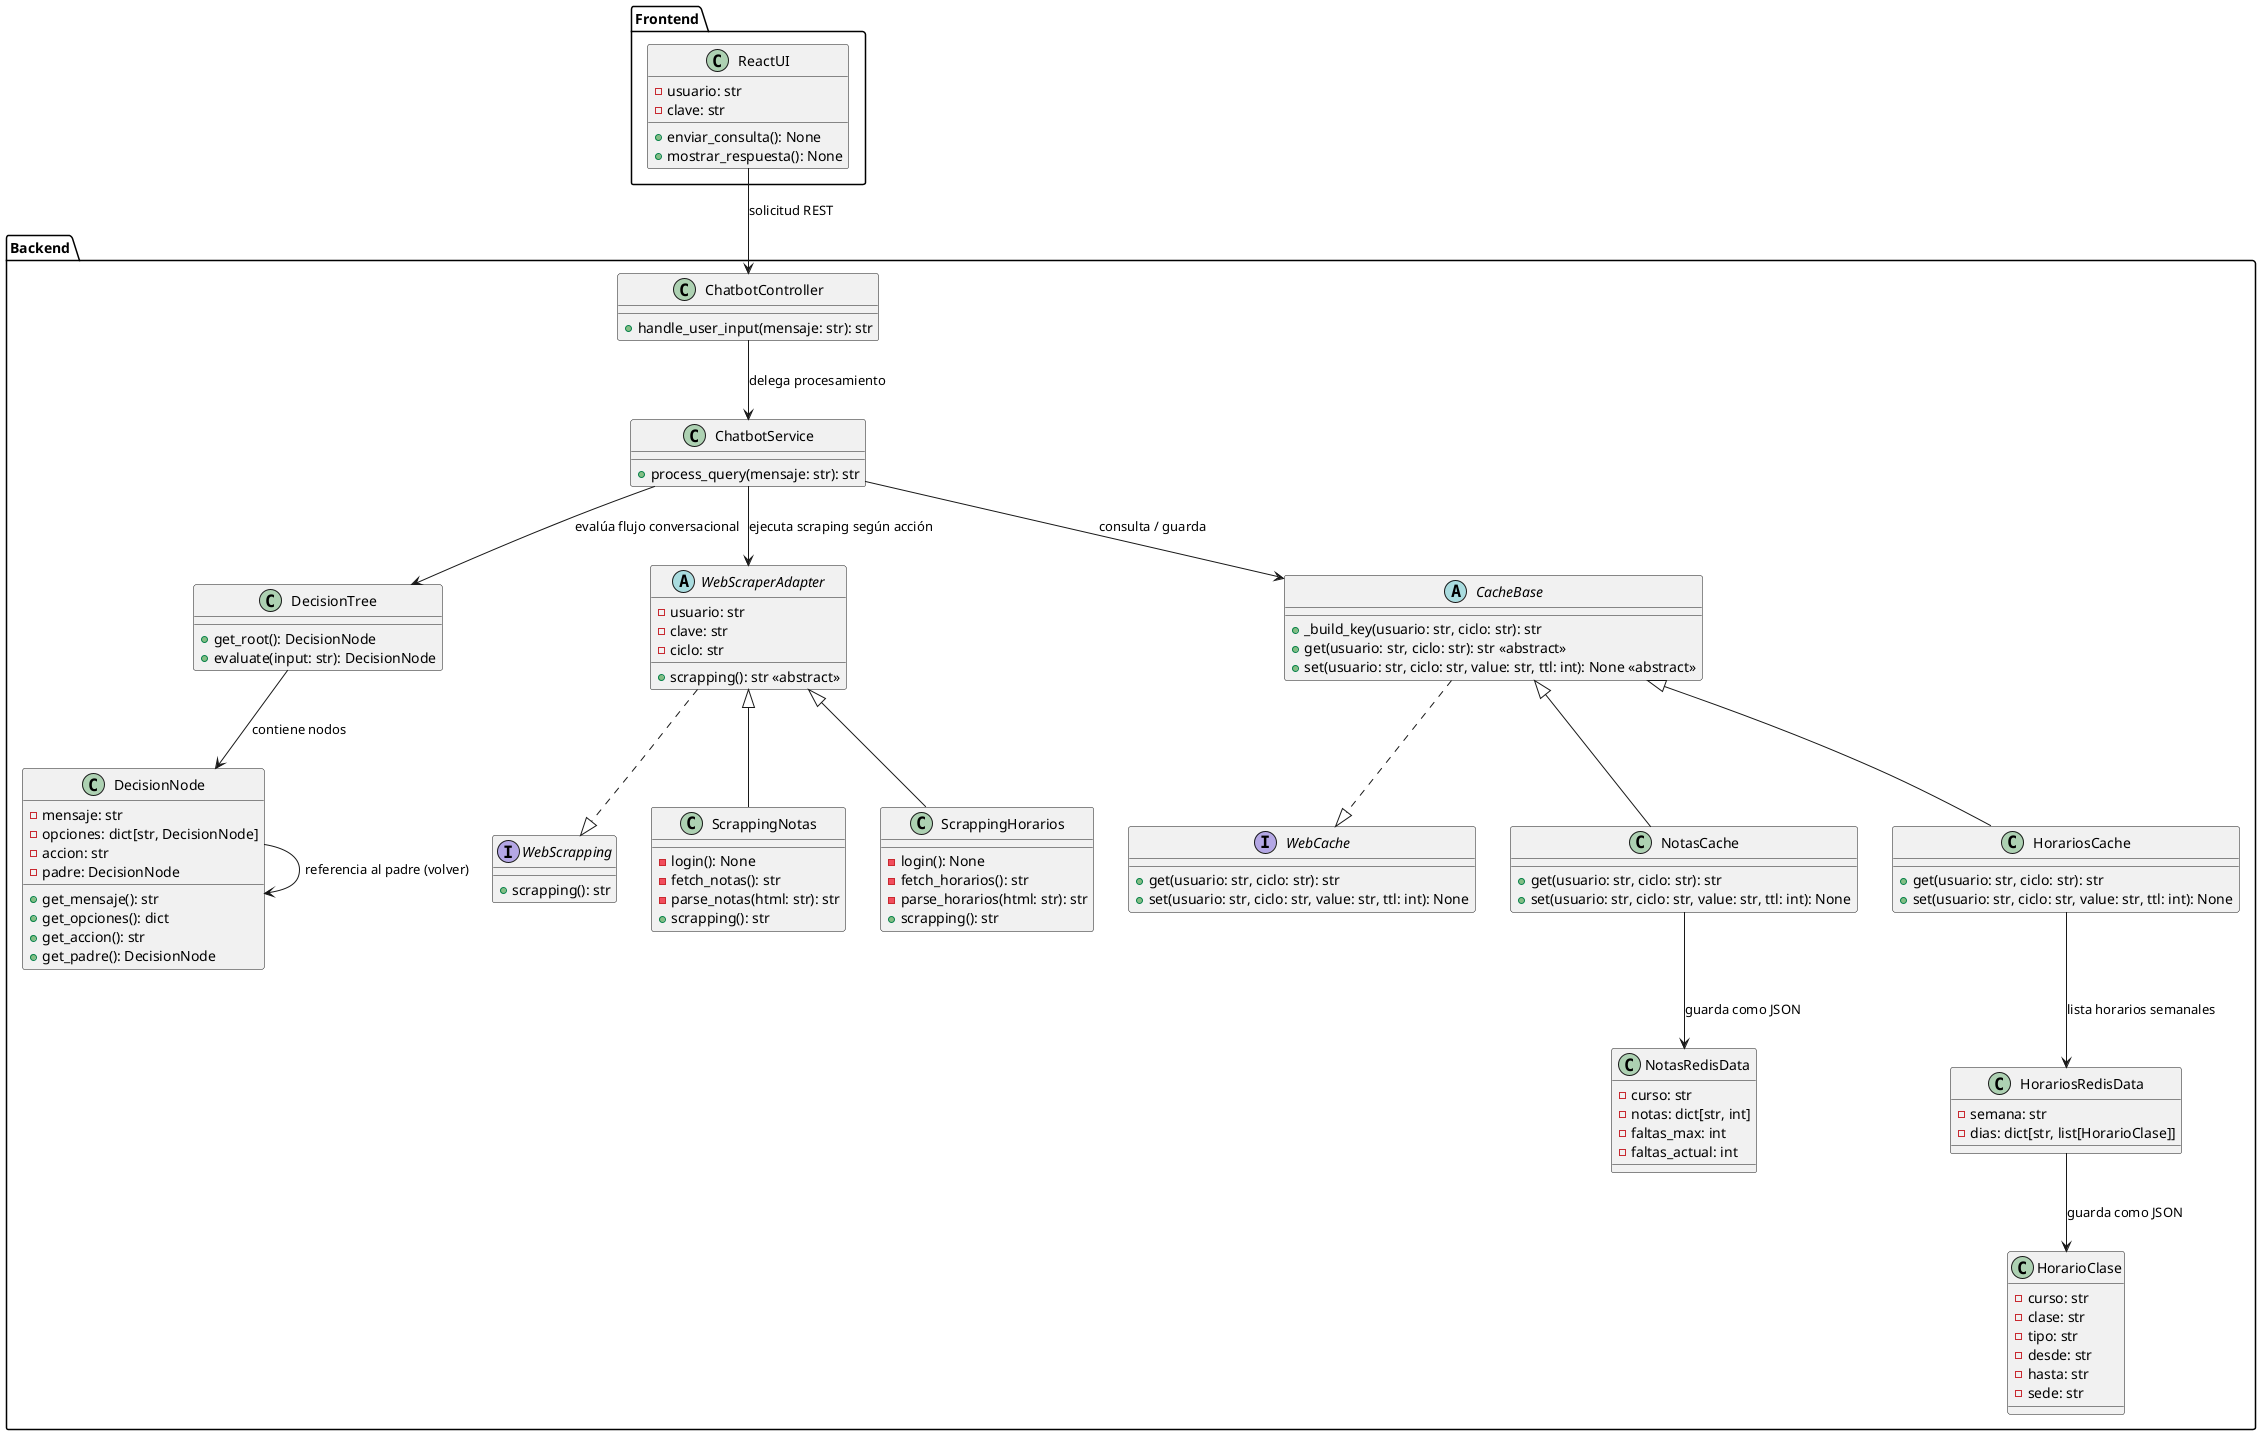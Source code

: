@startuml Paulet

package "Frontend" {
  class ReactUI {
    -usuario: str
    -clave: str
    +enviar_consulta(): None
    +mostrar_respuesta(): None
  }
}

package "Backend" {
  class ChatbotController {
    +handle_user_input(mensaje: str): str
  }

  class ChatbotService {
    +process_query(mensaje: str): str
  }

  class DecisionTree {
    +get_root(): DecisionNode
    +evaluate(input: str): DecisionNode
  }

  class DecisionNode {
    -mensaje: str
    -opciones: dict[str, DecisionNode]
    -accion: str
    -padre: DecisionNode
    +get_mensaje(): str
    +get_opciones(): dict
    +get_accion(): str
    +get_padre(): DecisionNode
  }

  abstract class WebScraperAdapter {
    -usuario: str
    -clave: str
    -ciclo: str
    +scrapping(): str <<abstract>>
  }
  
  interface WebScrapping {
    +scrapping(): str
  }
  
  class ScrappingNotas {
    -login(): None
    -fetch_notas(): str
    -parse_notas(html: str): str
    +scrapping(): str
  }

  class ScrappingHorarios {
    -login(): None
    -fetch_horarios(): str
    -parse_horarios(html: str): str
    +scrapping(): str
  }
  
  interface WebCache {
    +get(usuario: str, ciclo: str): str
    +set(usuario: str, ciclo: str, value: str, ttl: int): None
  }

  abstract class CacheBase {
    +_build_key(usuario: str, ciclo: str): str
    +get(usuario: str, ciclo: str): str <<abstract>>
    +set(usuario: str, ciclo: str, value: str, ttl: int): None <<abstract>>
  }

  class NotasCache {
    +get(usuario: str, ciclo: str): str
    +set(usuario: str, ciclo: str, value: str, ttl: int): None
  }

  class HorariosCache {
    +get(usuario: str, ciclo: str): str
    +set(usuario: str, ciclo: str, value: str, ttl: int): None
  }

  class NotasRedisData {
    -curso: str
    -notas: dict[str, int]
    -faltas_max: int
    -faltas_actual: int
  }
  
  class HorarioClase {
    -curso: str
    -clase: str
    -tipo: str
    -desde: str
    -hasta: str
    -sede: str
  }

  class HorariosRedisData {
    -semana: str
    -dias: dict[str, list[HorarioClase]]
  }

' Relaciones de herencia
WebScraperAdapter <|-- ScrappingNotas
WebScraperAdapter <|-- ScrappingHorarios
CacheBase <|-- NotasCache
CacheBase <|-- HorariosCache


' Relaciones de interfaz
WebScraperAdapter ..|> WebScrapping
CacheBase ..|> WebCache


' Relaciones de asociación
ReactUI --> ChatbotController : solicitud REST
ChatbotController --> ChatbotService : delega procesamiento
ChatbotService --> DecisionTree : evalúa flujo conversacional
DecisionTree --> DecisionNode : contiene nodos
DecisionNode --> DecisionNode : referencia al padre (volver)
ChatbotService --> WebScraperAdapter : ejecuta scraping según acción
ChatbotService --> CacheBase : consulta / guarda
NotasCache --> NotasRedisData : guarda como JSON
HorariosCache --> HorariosRedisData : lista horarios semanales 
HorariosRedisData --> HorarioClase : guarda como JSON
}

@enduml
